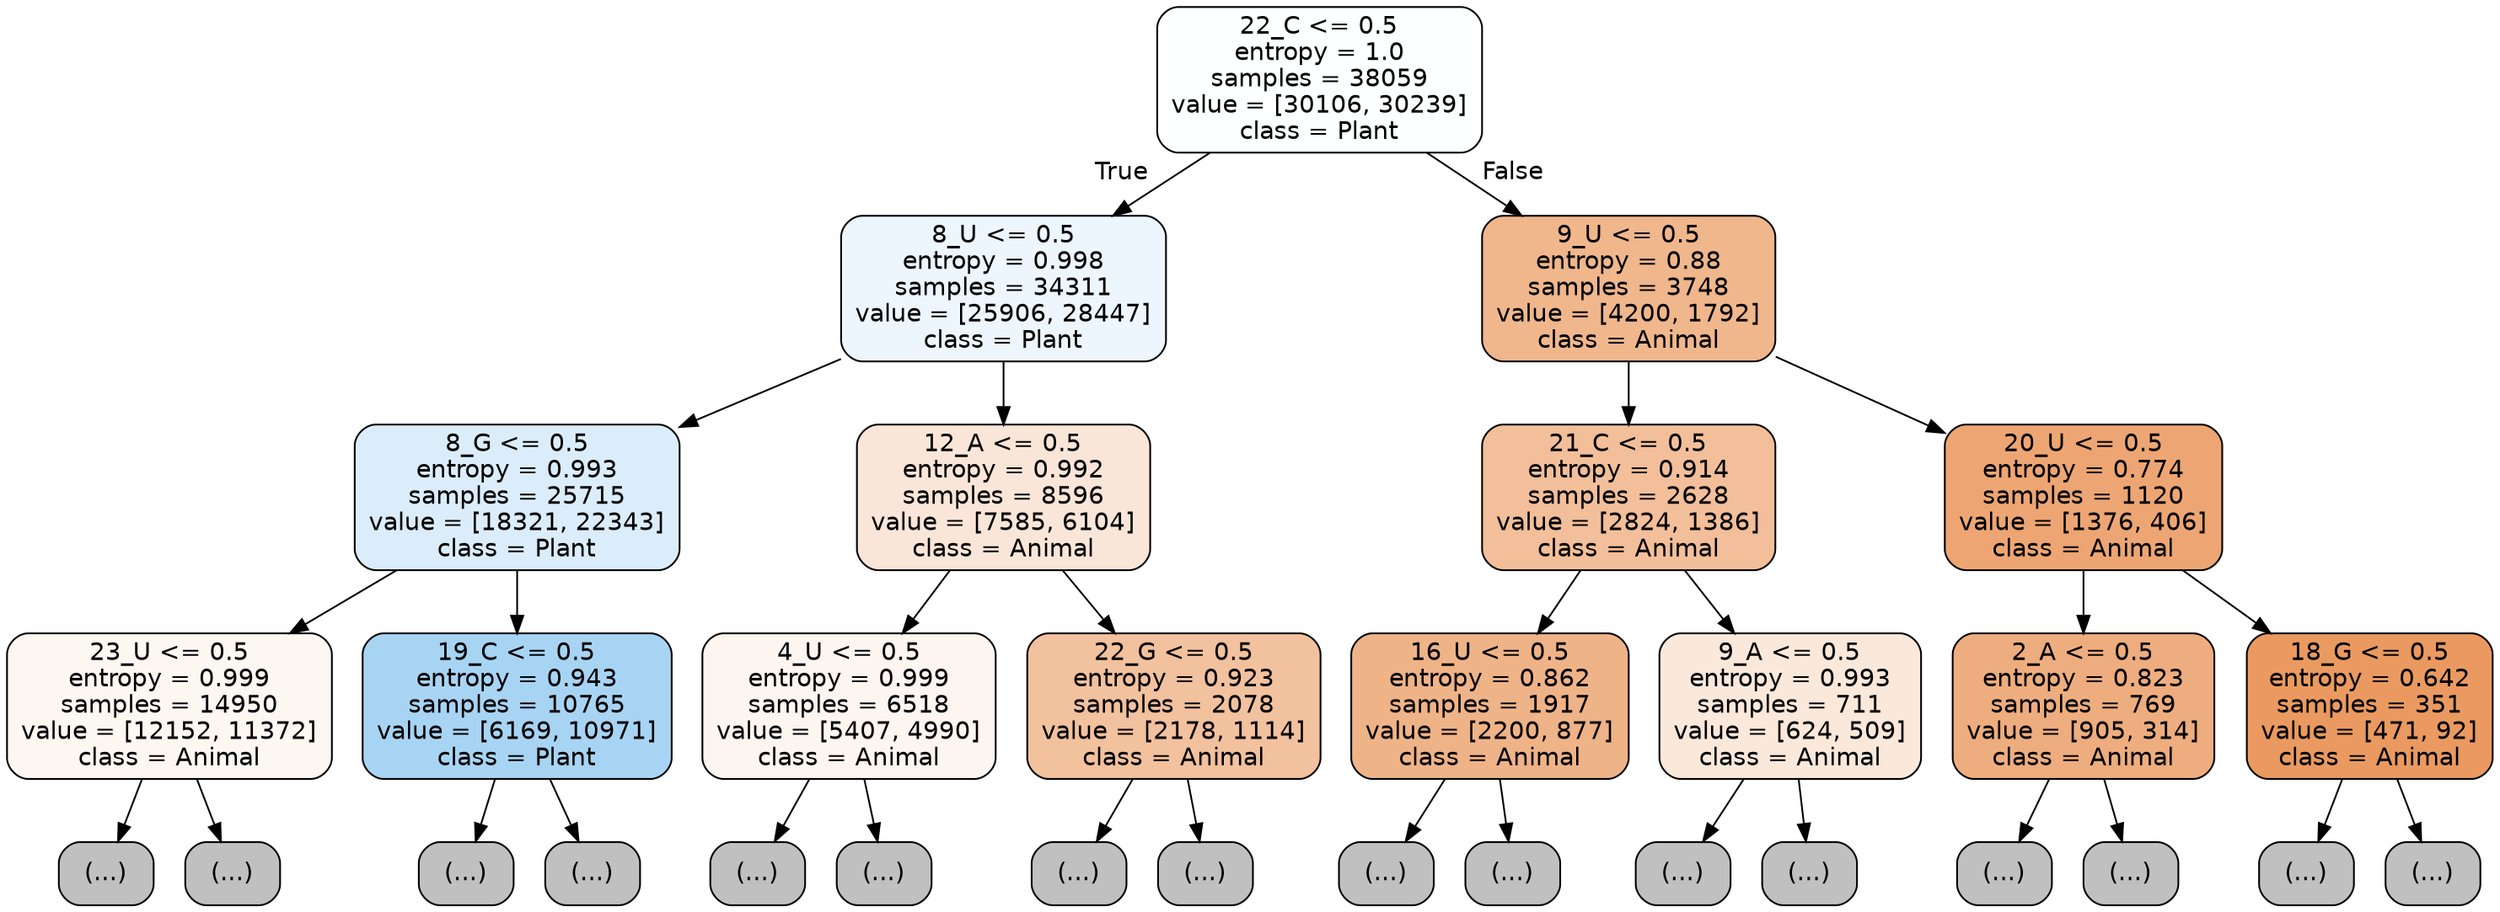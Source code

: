 digraph Tree {
node [shape=box, style="filled, rounded", color="black", fontname="helvetica"] ;
edge [fontname="helvetica"] ;
0 [label="22_C <= 0.5\nentropy = 1.0\nsamples = 38059\nvalue = [30106, 30239]\nclass = Plant", fillcolor="#feffff"] ;
1 [label="8_U <= 0.5\nentropy = 0.998\nsamples = 34311\nvalue = [25906, 28447]\nclass = Plant", fillcolor="#edf6fd"] ;
0 -> 1 [labeldistance=2.5, labelangle=45, headlabel="True"] ;
2 [label="8_G <= 0.5\nentropy = 0.993\nsamples = 25715\nvalue = [18321, 22343]\nclass = Plant", fillcolor="#dbedfa"] ;
1 -> 2 ;
3 [label="23_U <= 0.5\nentropy = 0.999\nsamples = 14950\nvalue = [12152, 11372]\nclass = Animal", fillcolor="#fdf7f2"] ;
2 -> 3 ;
4 [label="(...)", fillcolor="#C0C0C0"] ;
3 -> 4 ;
6761 [label="(...)", fillcolor="#C0C0C0"] ;
3 -> 6761 ;
7022 [label="19_C <= 0.5\nentropy = 0.943\nsamples = 10765\nvalue = [6169, 10971]\nclass = Plant", fillcolor="#a8d4f4"] ;
2 -> 7022 ;
7023 [label="(...)", fillcolor="#C0C0C0"] ;
7022 -> 7023 ;
10018 [label="(...)", fillcolor="#C0C0C0"] ;
7022 -> 10018 ;
10965 [label="12_A <= 0.5\nentropy = 0.992\nsamples = 8596\nvalue = [7585, 6104]\nclass = Animal", fillcolor="#fae6d8"] ;
1 -> 10965 ;
10966 [label="4_U <= 0.5\nentropy = 0.999\nsamples = 6518\nvalue = [5407, 4990]\nclass = Animal", fillcolor="#fdf5f0"] ;
10965 -> 10966 ;
10967 [label="(...)", fillcolor="#C0C0C0"] ;
10966 -> 10967 ;
13392 [label="(...)", fillcolor="#C0C0C0"] ;
10966 -> 13392 ;
14153 [label="22_G <= 0.5\nentropy = 0.923\nsamples = 2078\nvalue = [2178, 1114]\nclass = Animal", fillcolor="#f2c19e"] ;
10965 -> 14153 ;
14154 [label="(...)", fillcolor="#C0C0C0"] ;
14153 -> 14154 ;
15079 [label="(...)", fillcolor="#C0C0C0"] ;
14153 -> 15079 ;
15202 [label="9_U <= 0.5\nentropy = 0.88\nsamples = 3748\nvalue = [4200, 1792]\nclass = Animal", fillcolor="#f0b78d"] ;
0 -> 15202 [labeldistance=2.5, labelangle=-45, headlabel="False"] ;
15203 [label="21_C <= 0.5\nentropy = 0.914\nsamples = 2628\nvalue = [2824, 1386]\nclass = Animal", fillcolor="#f2bf9a"] ;
15202 -> 15203 ;
15204 [label="16_U <= 0.5\nentropy = 0.862\nsamples = 1917\nvalue = [2200, 877]\nclass = Animal", fillcolor="#efb388"] ;
15203 -> 15204 ;
15205 [label="(...)", fillcolor="#C0C0C0"] ;
15204 -> 15205 ;
15918 [label="(...)", fillcolor="#C0C0C0"] ;
15204 -> 15918 ;
16223 [label="9_A <= 0.5\nentropy = 0.993\nsamples = 711\nvalue = [624, 509]\nclass = Animal", fillcolor="#fae8db"] ;
15203 -> 16223 ;
16224 [label="(...)", fillcolor="#C0C0C0"] ;
16223 -> 16224 ;
16443 [label="(...)", fillcolor="#C0C0C0"] ;
16223 -> 16443 ;
16554 [label="20_U <= 0.5\nentropy = 0.774\nsamples = 1120\nvalue = [1376, 406]\nclass = Animal", fillcolor="#eda673"] ;
15202 -> 16554 ;
16555 [label="2_A <= 0.5\nentropy = 0.823\nsamples = 769\nvalue = [905, 314]\nclass = Animal", fillcolor="#eead7e"] ;
16554 -> 16555 ;
16556 [label="(...)", fillcolor="#C0C0C0"] ;
16555 -> 16556 ;
16845 [label="(...)", fillcolor="#C0C0C0"] ;
16555 -> 16845 ;
16910 [label="18_G <= 0.5\nentropy = 0.642\nsamples = 351\nvalue = [471, 92]\nclass = Animal", fillcolor="#ea9a60"] ;
16554 -> 16910 ;
16911 [label="(...)", fillcolor="#C0C0C0"] ;
16910 -> 16911 ;
17006 [label="(...)", fillcolor="#C0C0C0"] ;
16910 -> 17006 ;
}